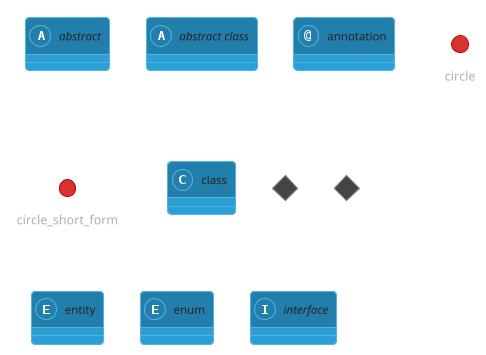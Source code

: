 ' Do not edit
' Theme Gallery
' autogenerated by script
'
@startuml
!theme cyborg
abstract        abstract
abstract class  "abstract class"
annotation      annotation
circle          circle
()              circle_short_form
class           class
diamond         diamond
<>              diamond_short_form
entity          entity
enum            enum
interface       interface
@enduml
